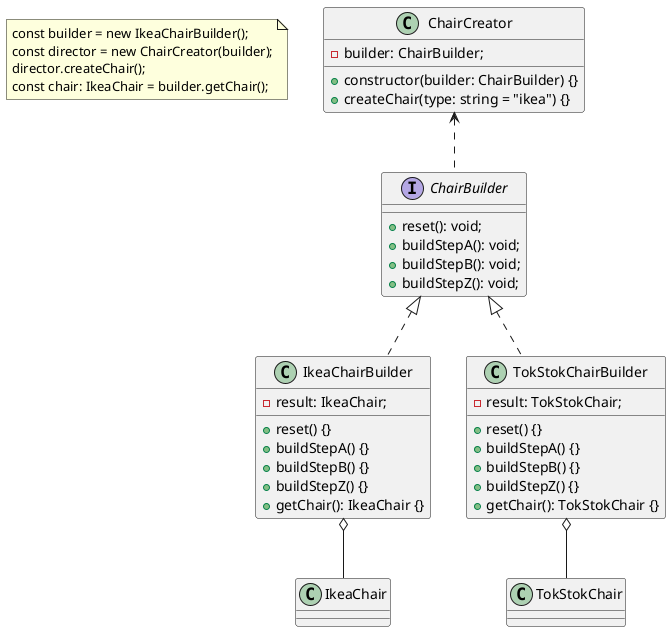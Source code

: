 @startuml
'Too many constructor parameters
'In most cases most of the parameters will be unused,
'making the constructor calls pretty ugly.

note as n1
const builder = new IkeaChairBuilder();
const director = new ChairCreator(builder);
director.createChair();
const chair: IkeaChair = builder.getChair();
end note

class ChairCreator {
    - builder: ChairBuilder;
    + constructor(builder: ChairBuilder) {}
    + createChair(type: string = "ikea") {}
}

interface ChairBuilder {
    + reset(): void;
    + buildStepA(): void;
    + buildStepB(): void;
    + buildStepZ(): void;
}

class IkeaChairBuilder implements ChairBuilder {
    - result: IkeaChair;
    + reset() {}
    + buildStepA() {}
    + buildStepB() {}
    + buildStepZ() {}
    + getChair(): IkeaChair {}
}

class IkeaChair {}

class TokStokChairBuilder implements ChairBuilder {
    - result: TokStokChair;
    + reset() {}
    + buildStepA() {}
    + buildStepB() {}
    + buildStepZ() {}
    + getChair(): TokStokChair {}
}

class TokStokChair {}

ChairCreator <.. ChairBuilder
IkeaChairBuilder o-- IkeaChair
TokStokChairBuilder o-- TokStokChair
@enduml